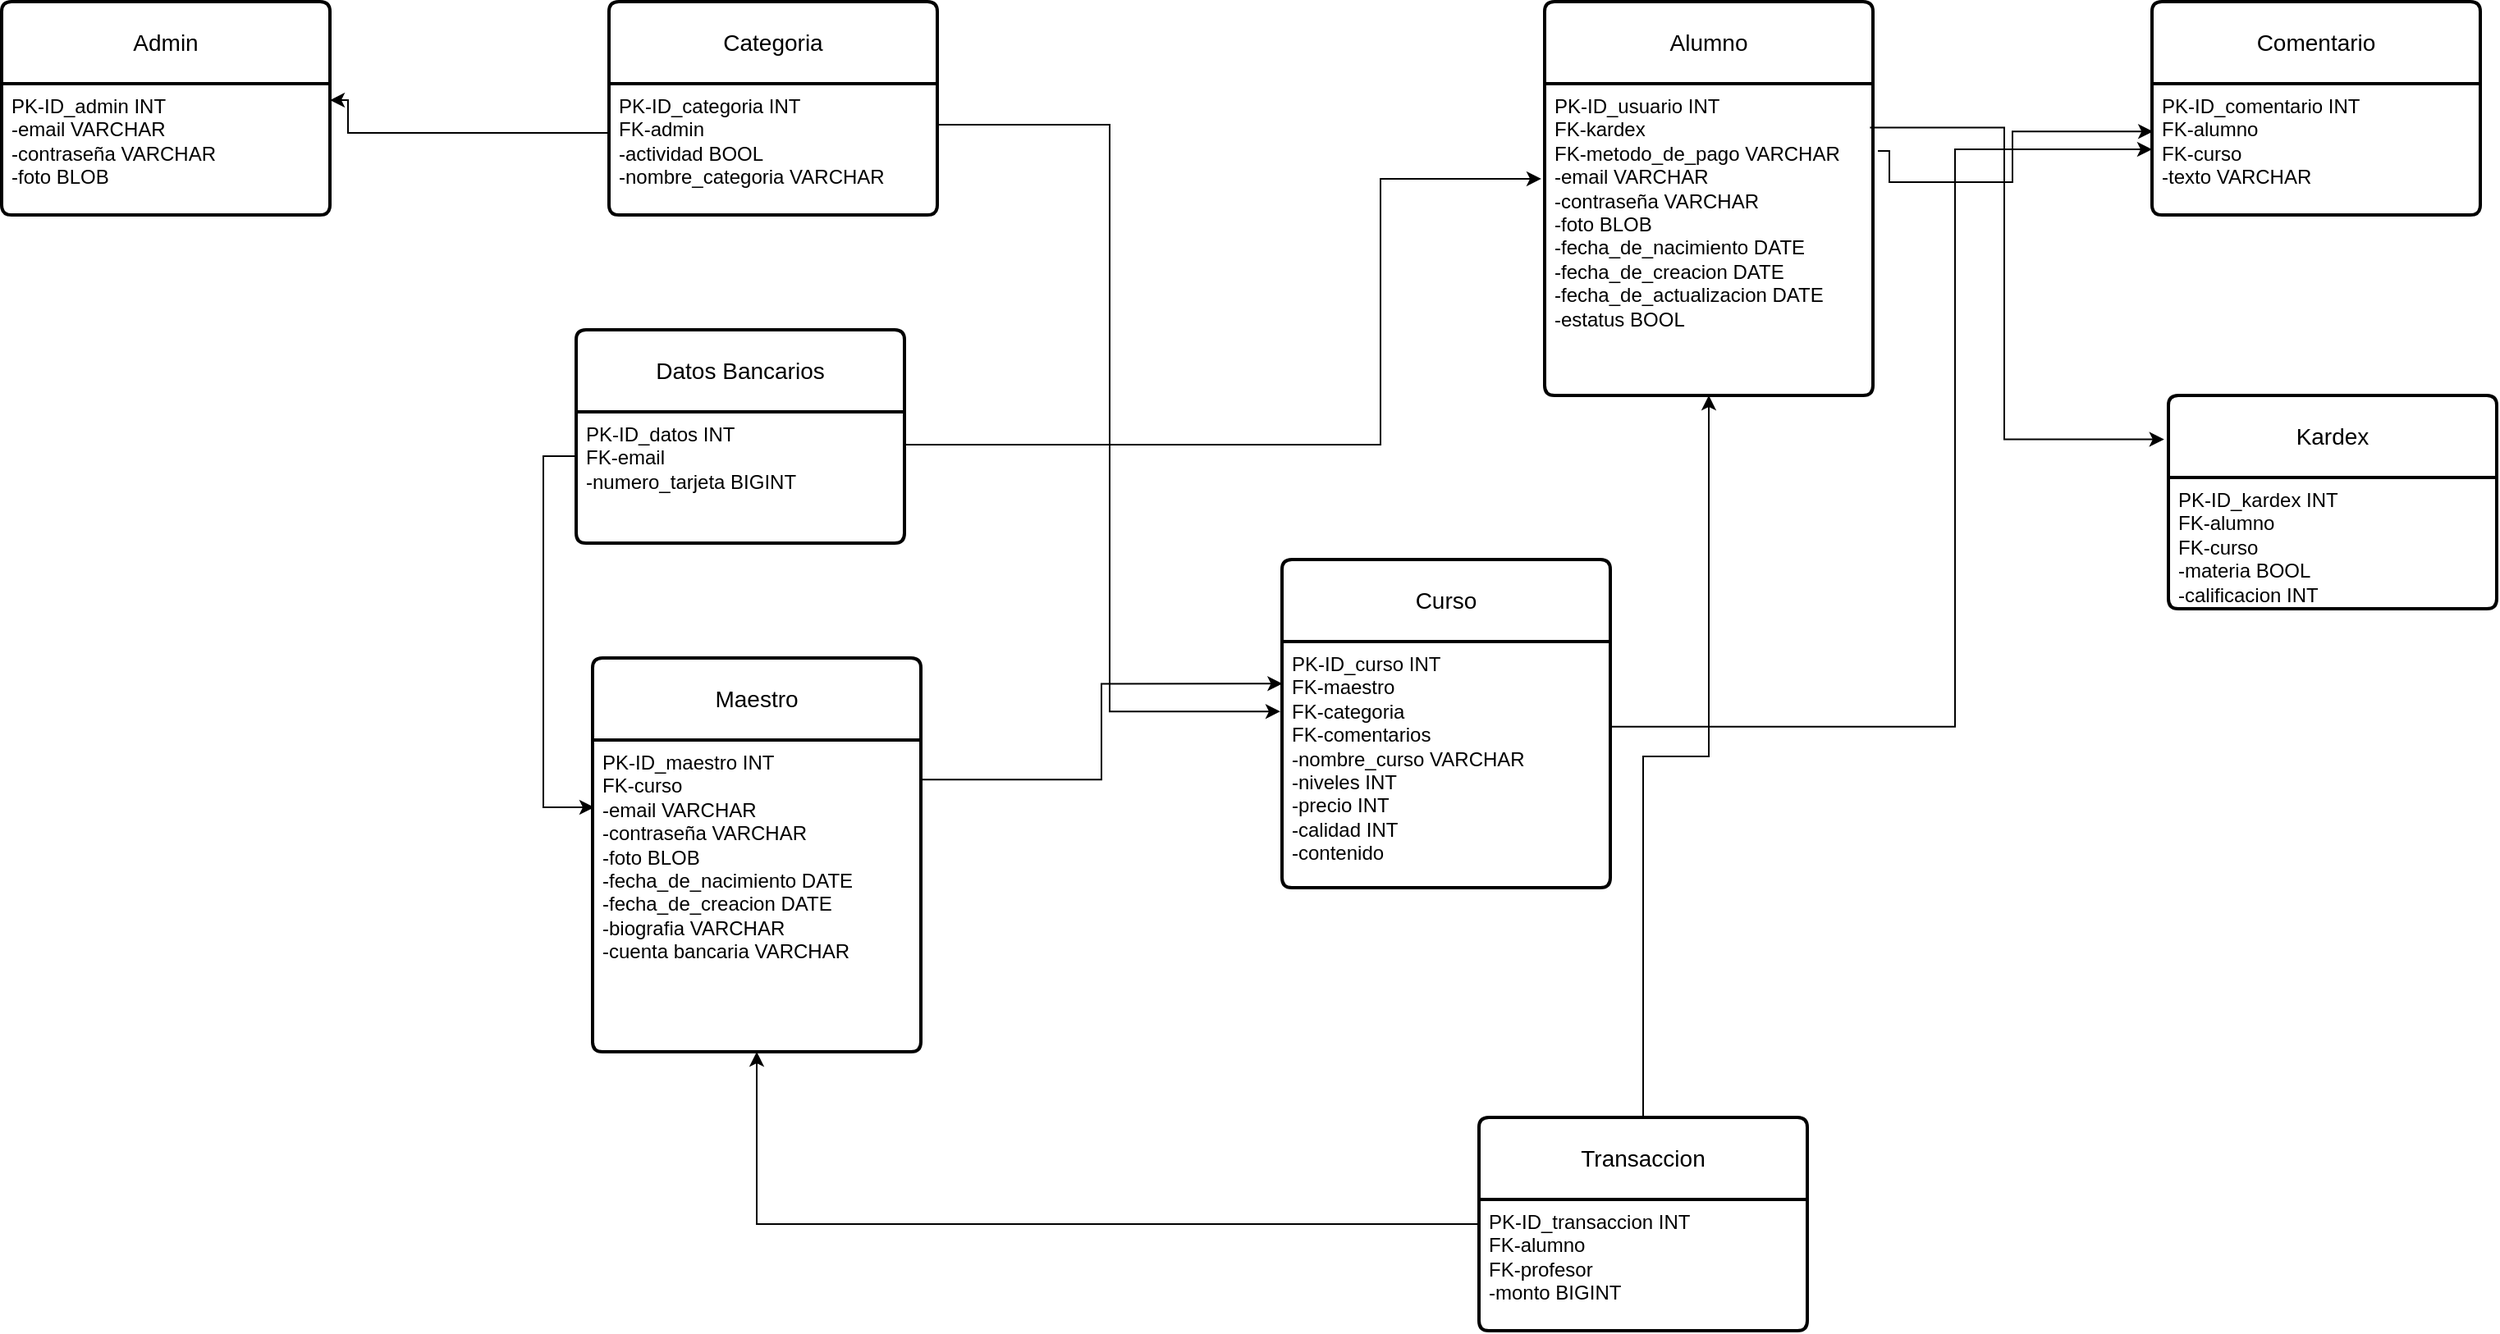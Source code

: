 <mxfile version="24.7.12">
  <diagram id="R2lEEEUBdFMjLlhIrx00" name="Page-1">
    <mxGraphModel dx="2524" dy="772" grid="1" gridSize="10" guides="1" tooltips="1" connect="1" arrows="1" fold="1" page="1" pageScale="1" pageWidth="850" pageHeight="1100" math="0" shadow="0" extFonts="Permanent Marker^https://fonts.googleapis.com/css?family=Permanent+Marker">
      <root>
        <mxCell id="0" />
        <mxCell id="1" parent="0" />
        <mxCell id="lwXh_EDVojuQgnaQuKwJ-21" value="Alumno" style="swimlane;childLayout=stackLayout;horizontal=1;startSize=50;horizontalStack=0;rounded=1;fontSize=14;fontStyle=0;strokeWidth=2;resizeParent=0;resizeLast=1;shadow=0;dashed=0;align=center;arcSize=4;whiteSpace=wrap;html=1;" vertex="1" parent="1">
          <mxGeometry x="130" y="50" width="200" height="240" as="geometry" />
        </mxCell>
        <mxCell id="lwXh_EDVojuQgnaQuKwJ-22" value="PK-ID_usuario INT&lt;div&gt;FK-kardex&lt;/div&gt;&lt;div&gt;FK-metodo_de_pago VARCHAR&lt;br&gt;-email VARCHAR&lt;div&gt;-contraseña VARCHAR&lt;/div&gt;&lt;div&gt;-foto BLOB&lt;/div&gt;&lt;div&gt;-fecha_de_nacimiento DATE&lt;/div&gt;&lt;div&gt;-fecha_de_creacion DATE&lt;/div&gt;&lt;div&gt;-fecha_de_actualizacion DATE&lt;/div&gt;&lt;div&gt;-estatus BOOL&lt;/div&gt;&lt;/div&gt;" style="align=left;strokeColor=none;fillColor=none;spacingLeft=4;fontSize=12;verticalAlign=top;resizable=0;rotatable=0;part=1;html=1;" vertex="1" parent="lwXh_EDVojuQgnaQuKwJ-21">
          <mxGeometry y="50" width="200" height="190" as="geometry" />
        </mxCell>
        <mxCell id="lwXh_EDVojuQgnaQuKwJ-27" value="Maestro" style="swimlane;childLayout=stackLayout;horizontal=1;startSize=50;horizontalStack=0;rounded=1;fontSize=14;fontStyle=0;strokeWidth=2;resizeParent=0;resizeLast=1;shadow=0;dashed=0;align=center;arcSize=4;whiteSpace=wrap;html=1;" vertex="1" parent="1">
          <mxGeometry x="-450" y="450" width="200" height="240" as="geometry">
            <mxRectangle x="370" y="50" width="90" height="50" as="alternateBounds" />
          </mxGeometry>
        </mxCell>
        <mxCell id="lwXh_EDVojuQgnaQuKwJ-28" value="PK-ID_maestro INT&lt;div&gt;FK-curso&lt;br&gt;-email VARCHAR&lt;div&gt;-contraseña VARCHAR&lt;/div&gt;&lt;div&gt;-foto BLOB&lt;/div&gt;&lt;div&gt;-fecha_de_nacimiento DATE&lt;/div&gt;&lt;div&gt;-fecha_de_creacion DATE&lt;/div&gt;&lt;div&gt;-biografia VARCHAR&lt;/div&gt;&lt;div&gt;-cuenta bancaria VARCHAR&lt;/div&gt;&lt;/div&gt;" style="align=left;strokeColor=none;fillColor=none;spacingLeft=4;fontSize=12;verticalAlign=top;resizable=0;rotatable=0;part=1;html=1;" vertex="1" parent="lwXh_EDVojuQgnaQuKwJ-27">
          <mxGeometry y="50" width="200" height="190" as="geometry" />
        </mxCell>
        <mxCell id="lwXh_EDVojuQgnaQuKwJ-30" value="Admin" style="swimlane;childLayout=stackLayout;horizontal=1;startSize=50;horizontalStack=0;rounded=1;fontSize=14;fontStyle=0;strokeWidth=2;resizeParent=0;resizeLast=1;shadow=0;dashed=0;align=center;arcSize=4;whiteSpace=wrap;html=1;" vertex="1" parent="1">
          <mxGeometry x="-810" y="50" width="200" height="130" as="geometry" />
        </mxCell>
        <mxCell id="lwXh_EDVojuQgnaQuKwJ-31" value="PK-ID_admin INT&lt;br&gt;-email VARCHAR&lt;div&gt;-contraseña VARCHAR&lt;/div&gt;&lt;div&gt;-foto BLOB&lt;/div&gt;" style="align=left;strokeColor=none;fillColor=none;spacingLeft=4;fontSize=12;verticalAlign=top;resizable=0;rotatable=0;part=1;html=1;" vertex="1" parent="lwXh_EDVojuQgnaQuKwJ-30">
          <mxGeometry y="50" width="200" height="80" as="geometry" />
        </mxCell>
        <mxCell id="lwXh_EDVojuQgnaQuKwJ-32" value="Categoria" style="swimlane;childLayout=stackLayout;horizontal=1;startSize=50;horizontalStack=0;rounded=1;fontSize=14;fontStyle=0;strokeWidth=2;resizeParent=0;resizeLast=1;shadow=0;dashed=0;align=center;arcSize=4;whiteSpace=wrap;html=1;" vertex="1" parent="1">
          <mxGeometry x="-440" y="50" width="200" height="130" as="geometry" />
        </mxCell>
        <mxCell id="lwXh_EDVojuQgnaQuKwJ-33" value="PK-ID_categoria INT&lt;div&gt;FK-admin&lt;br&gt;-actividad BOOL&lt;div&gt;&lt;div&gt;-nombre_categoria VARCHAR&lt;/div&gt;&lt;/div&gt;&lt;/div&gt;" style="align=left;strokeColor=none;fillColor=none;spacingLeft=4;fontSize=12;verticalAlign=top;resizable=0;rotatable=0;part=1;html=1;" vertex="1" parent="lwXh_EDVojuQgnaQuKwJ-32">
          <mxGeometry y="50" width="200" height="80" as="geometry" />
        </mxCell>
        <mxCell id="lwXh_EDVojuQgnaQuKwJ-34" style="edgeStyle=orthogonalEdgeStyle;rounded=0;orthogonalLoop=1;jettySize=auto;html=1;entryX=0.995;entryY=0.138;entryDx=0;entryDy=0;entryPerimeter=0;" edge="1" parent="1">
          <mxGeometry relative="1" as="geometry">
            <mxPoint x="-440" y="154" as="sourcePoint" />
            <mxPoint x="-610.0" y="110.04" as="targetPoint" />
            <Array as="points">
              <mxPoint x="-440" y="130" />
              <mxPoint x="-599" y="130" />
              <mxPoint x="-599" y="110" />
            </Array>
          </mxGeometry>
        </mxCell>
        <mxCell id="lwXh_EDVojuQgnaQuKwJ-35" value="Curso" style="swimlane;childLayout=stackLayout;horizontal=1;startSize=50;horizontalStack=0;rounded=1;fontSize=14;fontStyle=0;strokeWidth=2;resizeParent=0;resizeLast=1;shadow=0;dashed=0;align=center;arcSize=4;whiteSpace=wrap;html=1;" vertex="1" parent="1">
          <mxGeometry x="-30" y="390" width="200" height="200" as="geometry" />
        </mxCell>
        <mxCell id="lwXh_EDVojuQgnaQuKwJ-36" value="PK-ID_curso INT&lt;br&gt;&lt;div&gt;&lt;div&gt;FK-maestro&lt;/div&gt;&lt;div&gt;FK-categoria&lt;/div&gt;&lt;div&gt;FK-comentarios&lt;/div&gt;&lt;div&gt;-nombre_curso VARCHAR&lt;/div&gt;&lt;div&gt;-niveles INT&lt;/div&gt;&lt;/div&gt;&lt;div&gt;-precio INT&lt;/div&gt;&lt;div&gt;-calidad INT&lt;/div&gt;&lt;div&gt;-contenido&amp;nbsp;&lt;/div&gt;&lt;div&gt;&lt;br&gt;&lt;/div&gt;" style="align=left;strokeColor=none;fillColor=none;spacingLeft=4;fontSize=12;verticalAlign=top;resizable=0;rotatable=0;part=1;html=1;" vertex="1" parent="lwXh_EDVojuQgnaQuKwJ-35">
          <mxGeometry y="50" width="200" height="150" as="geometry" />
        </mxCell>
        <mxCell id="lwXh_EDVojuQgnaQuKwJ-37" style="edgeStyle=orthogonalEdgeStyle;rounded=0;orthogonalLoop=1;jettySize=auto;html=1;exitX=1.001;exitY=0.127;exitDx=0;exitDy=0;entryX=0.001;entryY=0.171;entryDx=0;entryDy=0;entryPerimeter=0;exitPerimeter=0;" edge="1" parent="1" source="lwXh_EDVojuQgnaQuKwJ-28" target="lwXh_EDVojuQgnaQuKwJ-36">
          <mxGeometry relative="1" as="geometry" />
        </mxCell>
        <mxCell id="lwXh_EDVojuQgnaQuKwJ-38" style="edgeStyle=orthogonalEdgeStyle;rounded=0;orthogonalLoop=1;jettySize=auto;html=1;entryX=-0.005;entryY=0.284;entryDx=0;entryDy=0;entryPerimeter=0;exitX=0.996;exitY=0.313;exitDx=0;exitDy=0;exitPerimeter=0;" edge="1" parent="1" source="lwXh_EDVojuQgnaQuKwJ-33" target="lwXh_EDVojuQgnaQuKwJ-36">
          <mxGeometry relative="1" as="geometry" />
        </mxCell>
        <mxCell id="lwXh_EDVojuQgnaQuKwJ-39" value="Comentario" style="swimlane;childLayout=stackLayout;horizontal=1;startSize=50;horizontalStack=0;rounded=1;fontSize=14;fontStyle=0;strokeWidth=2;resizeParent=0;resizeLast=1;shadow=0;dashed=0;align=center;arcSize=4;whiteSpace=wrap;html=1;" vertex="1" parent="1">
          <mxGeometry x="500" y="50" width="200" height="130" as="geometry" />
        </mxCell>
        <mxCell id="lwXh_EDVojuQgnaQuKwJ-40" value="PK-ID_comentario INT&lt;br&gt;FK-alumno&lt;div&gt;&lt;div&gt;FK-curso&lt;span style=&quot;white-space: pre;&quot;&gt;&#x9;&lt;/span&gt;&lt;/div&gt;&lt;div&gt;-texto VARCHAR&lt;/div&gt;&lt;div&gt;&lt;br&gt;&lt;/div&gt;&lt;/div&gt;" style="align=left;strokeColor=none;fillColor=none;spacingLeft=4;fontSize=12;verticalAlign=top;resizable=0;rotatable=0;part=1;html=1;" vertex="1" parent="lwXh_EDVojuQgnaQuKwJ-39">
          <mxGeometry y="50" width="200" height="80" as="geometry" />
        </mxCell>
        <mxCell id="lwXh_EDVojuQgnaQuKwJ-41" value="Kardex" style="swimlane;childLayout=stackLayout;horizontal=1;startSize=50;horizontalStack=0;rounded=1;fontSize=14;fontStyle=0;strokeWidth=2;resizeParent=0;resizeLast=1;shadow=0;dashed=0;align=center;arcSize=4;whiteSpace=wrap;html=1;" vertex="1" parent="1">
          <mxGeometry x="510" y="290" width="200" height="130" as="geometry" />
        </mxCell>
        <mxCell id="lwXh_EDVojuQgnaQuKwJ-42" value="PK-ID_kardex INT&lt;br&gt;FK-alumno&lt;div&gt;FK-curso&lt;/div&gt;&lt;div&gt;-materia BOOL&lt;/div&gt;&lt;div&gt;-calificacion INT&lt;/div&gt;" style="align=left;strokeColor=none;fillColor=none;spacingLeft=4;fontSize=12;verticalAlign=top;resizable=0;rotatable=0;part=1;html=1;" vertex="1" parent="lwXh_EDVojuQgnaQuKwJ-41">
          <mxGeometry y="50" width="200" height="80" as="geometry" />
        </mxCell>
        <mxCell id="lwXh_EDVojuQgnaQuKwJ-43" style="edgeStyle=orthogonalEdgeStyle;rounded=0;orthogonalLoop=1;jettySize=auto;html=1;entryX=0.003;entryY=0.364;entryDx=0;entryDy=0;entryPerimeter=0;exitX=1.015;exitY=0.216;exitDx=0;exitDy=0;exitPerimeter=0;" edge="1" parent="1" source="lwXh_EDVojuQgnaQuKwJ-22" target="lwXh_EDVojuQgnaQuKwJ-40">
          <mxGeometry relative="1" as="geometry">
            <Array as="points">
              <mxPoint x="340" y="141" />
              <mxPoint x="340" y="160" />
              <mxPoint x="415" y="160" />
              <mxPoint x="415" y="129" />
            </Array>
          </mxGeometry>
        </mxCell>
        <mxCell id="lwXh_EDVojuQgnaQuKwJ-44" style="edgeStyle=orthogonalEdgeStyle;rounded=0;orthogonalLoop=1;jettySize=auto;html=1;entryX=0;entryY=0.5;entryDx=0;entryDy=0;exitX=1.004;exitY=0.346;exitDx=0;exitDy=0;exitPerimeter=0;" edge="1" parent="1" source="lwXh_EDVojuQgnaQuKwJ-36" target="lwXh_EDVojuQgnaQuKwJ-40">
          <mxGeometry relative="1" as="geometry">
            <Array as="points">
              <mxPoint x="380" y="492" />
              <mxPoint x="380" y="140" />
            </Array>
          </mxGeometry>
        </mxCell>
        <mxCell id="lwXh_EDVojuQgnaQuKwJ-45" style="edgeStyle=orthogonalEdgeStyle;rounded=0;orthogonalLoop=1;jettySize=auto;html=1;entryX=-0.013;entryY=0.206;entryDx=0;entryDy=0;entryPerimeter=0;exitX=0.991;exitY=0.141;exitDx=0;exitDy=0;exitPerimeter=0;" edge="1" parent="1" source="lwXh_EDVojuQgnaQuKwJ-22" target="lwXh_EDVojuQgnaQuKwJ-41">
          <mxGeometry relative="1" as="geometry">
            <Array as="points">
              <mxPoint x="410" y="127" />
              <mxPoint x="410" y="317" />
            </Array>
          </mxGeometry>
        </mxCell>
        <mxCell id="lwXh_EDVojuQgnaQuKwJ-48" style="edgeStyle=orthogonalEdgeStyle;rounded=0;orthogonalLoop=1;jettySize=auto;html=1;" edge="1" parent="1" source="lwXh_EDVojuQgnaQuKwJ-46" target="lwXh_EDVojuQgnaQuKwJ-28">
          <mxGeometry relative="1" as="geometry" />
        </mxCell>
        <mxCell id="lwXh_EDVojuQgnaQuKwJ-49" style="edgeStyle=orthogonalEdgeStyle;rounded=0;orthogonalLoop=1;jettySize=auto;html=1;entryX=0.5;entryY=1;entryDx=0;entryDy=0;" edge="1" parent="1" source="lwXh_EDVojuQgnaQuKwJ-46" target="lwXh_EDVojuQgnaQuKwJ-22">
          <mxGeometry relative="1" as="geometry" />
        </mxCell>
        <mxCell id="lwXh_EDVojuQgnaQuKwJ-46" value="Transaccion" style="swimlane;childLayout=stackLayout;horizontal=1;startSize=50;horizontalStack=0;rounded=1;fontSize=14;fontStyle=0;strokeWidth=2;resizeParent=0;resizeLast=1;shadow=0;dashed=0;align=center;arcSize=4;whiteSpace=wrap;html=1;" vertex="1" parent="1">
          <mxGeometry x="90" y="730" width="200" height="130" as="geometry" />
        </mxCell>
        <mxCell id="lwXh_EDVojuQgnaQuKwJ-47" value="PK-ID_transaccion INT&lt;div&gt;FK-alumno&lt;br&gt;FK-profesor&lt;br&gt;&lt;div&gt;&lt;div&gt;-monto BIGINT&lt;/div&gt;&lt;/div&gt;&lt;/div&gt;" style="align=left;strokeColor=none;fillColor=none;spacingLeft=4;fontSize=12;verticalAlign=top;resizable=0;rotatable=0;part=1;html=1;" vertex="1" parent="lwXh_EDVojuQgnaQuKwJ-46">
          <mxGeometry y="50" width="200" height="80" as="geometry" />
        </mxCell>
        <mxCell id="lwXh_EDVojuQgnaQuKwJ-50" value="Datos Bancarios" style="swimlane;childLayout=stackLayout;horizontal=1;startSize=50;horizontalStack=0;rounded=1;fontSize=14;fontStyle=0;strokeWidth=2;resizeParent=0;resizeLast=1;shadow=0;dashed=0;align=center;arcSize=4;whiteSpace=wrap;html=1;" vertex="1" parent="1">
          <mxGeometry x="-460" y="250" width="200" height="130" as="geometry" />
        </mxCell>
        <mxCell id="lwXh_EDVojuQgnaQuKwJ-51" value="PK-ID_datos INT&lt;div&gt;FK-email&lt;br&gt;&lt;div&gt;&lt;div&gt;-numero_tarjeta BIGINT&lt;/div&gt;&lt;/div&gt;&lt;/div&gt;" style="align=left;strokeColor=none;fillColor=none;spacingLeft=4;fontSize=12;verticalAlign=top;resizable=0;rotatable=0;part=1;html=1;" vertex="1" parent="lwXh_EDVojuQgnaQuKwJ-50">
          <mxGeometry y="50" width="200" height="80" as="geometry" />
        </mxCell>
        <mxCell id="lwXh_EDVojuQgnaQuKwJ-52" style="edgeStyle=orthogonalEdgeStyle;rounded=0;orthogonalLoop=1;jettySize=auto;html=1;entryX=0.005;entryY=0.216;entryDx=0;entryDy=0;entryPerimeter=0;exitX=0.005;exitY=0.338;exitDx=0;exitDy=0;exitPerimeter=0;" edge="1" parent="1" source="lwXh_EDVojuQgnaQuKwJ-51" target="lwXh_EDVojuQgnaQuKwJ-28">
          <mxGeometry relative="1" as="geometry" />
        </mxCell>
        <mxCell id="lwXh_EDVojuQgnaQuKwJ-53" style="edgeStyle=orthogonalEdgeStyle;rounded=0;orthogonalLoop=1;jettySize=auto;html=1;exitX=1;exitY=0.25;exitDx=0;exitDy=0;entryX=-0.01;entryY=0.305;entryDx=0;entryDy=0;entryPerimeter=0;" edge="1" parent="1" source="lwXh_EDVojuQgnaQuKwJ-51" target="lwXh_EDVojuQgnaQuKwJ-22">
          <mxGeometry relative="1" as="geometry">
            <Array as="points">
              <mxPoint x="30" y="320" />
              <mxPoint x="30" y="158" />
            </Array>
          </mxGeometry>
        </mxCell>
      </root>
    </mxGraphModel>
  </diagram>
</mxfile>
